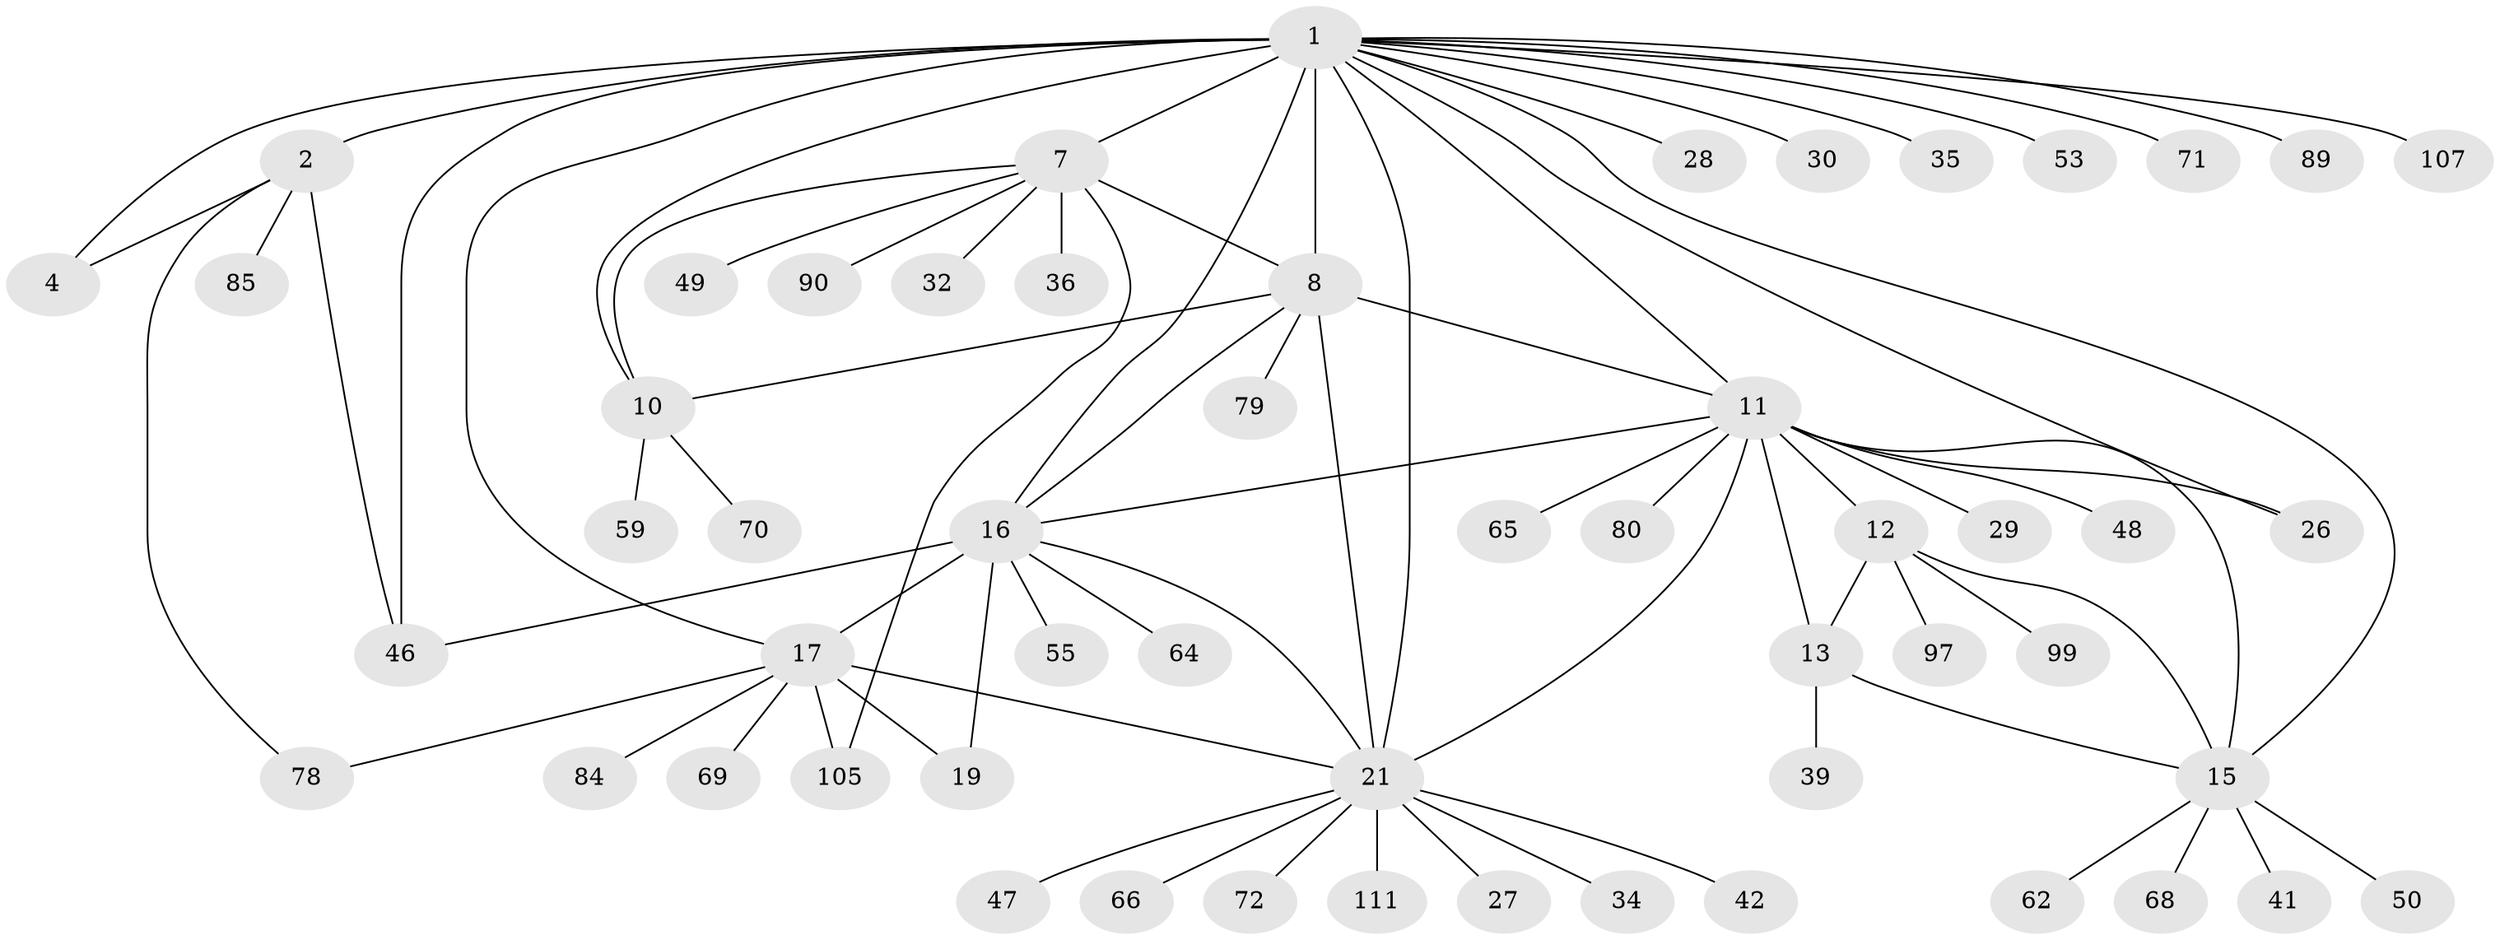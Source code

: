 // original degree distribution, {9: 0.02702702702702703, 7: 0.02702702702702703, 8: 0.04504504504504504, 11: 0.02702702702702703, 6: 0.02702702702702703, 5: 0.018018018018018018, 12: 0.009009009009009009, 4: 0.02702702702702703, 10: 0.02702702702702703, 1: 0.5855855855855856, 2: 0.16216216216216217, 3: 0.018018018018018018}
// Generated by graph-tools (version 1.1) at 2025/16/03/09/25 04:16:06]
// undirected, 55 vertices, 76 edges
graph export_dot {
graph [start="1"]
  node [color=gray90,style=filled];
  1 [super="+3+61+6+5"];
  2;
  4 [super="+43+52+108+81"];
  7;
  8 [super="+33+98+9"];
  10;
  11 [super="+14"];
  12;
  13;
  15 [super="+67+103+73"];
  16 [super="+18"];
  17;
  19;
  21 [super="+23+44+63+22+92"];
  26 [super="+58+83"];
  27;
  28;
  29;
  30 [super="+31"];
  32 [super="+51"];
  34;
  35;
  36 [super="+60"];
  39 [super="+87"];
  41;
  42;
  46;
  47;
  48;
  49;
  50;
  53 [super="+57"];
  55;
  59;
  62;
  64 [super="+76"];
  65;
  66;
  68 [super="+96"];
  69;
  70 [super="+86"];
  71;
  72;
  78;
  79;
  80;
  84;
  85;
  89;
  90;
  97;
  99;
  105;
  107 [super="+109"];
  111;
  1 -- 2 [weight=3];
  1 -- 4 [weight=3];
  1 -- 53;
  1 -- 89;
  1 -- 21 [weight=2];
  1 -- 30;
  1 -- 15;
  1 -- 35;
  1 -- 7;
  1 -- 8 [weight=2];
  1 -- 10;
  1 -- 46;
  1 -- 71;
  1 -- 107;
  1 -- 11;
  1 -- 16;
  1 -- 17;
  1 -- 26;
  1 -- 28;
  2 -- 4;
  2 -- 46;
  2 -- 78;
  2 -- 85;
  7 -- 8 [weight=2];
  7 -- 10;
  7 -- 32;
  7 -- 36;
  7 -- 49;
  7 -- 90;
  7 -- 105;
  8 -- 10 [weight=2];
  8 -- 21;
  8 -- 16;
  8 -- 11;
  8 -- 79;
  10 -- 59;
  10 -- 70;
  11 -- 12 [weight=2];
  11 -- 13 [weight=2];
  11 -- 15 [weight=2];
  11 -- 26;
  11 -- 80;
  11 -- 65;
  11 -- 48;
  11 -- 21;
  11 -- 29;
  11 -- 16;
  12 -- 13;
  12 -- 15;
  12 -- 97;
  12 -- 99;
  13 -- 15;
  13 -- 39;
  15 -- 41;
  15 -- 50;
  15 -- 62;
  15 -- 68;
  16 -- 17 [weight=3];
  16 -- 19 [weight=3];
  16 -- 64;
  16 -- 46;
  16 -- 21;
  16 -- 55;
  17 -- 19;
  17 -- 69;
  17 -- 78;
  17 -- 84;
  17 -- 105;
  17 -- 21;
  21 -- 27;
  21 -- 34;
  21 -- 66;
  21 -- 72;
  21 -- 42;
  21 -- 47;
  21 -- 111;
}
